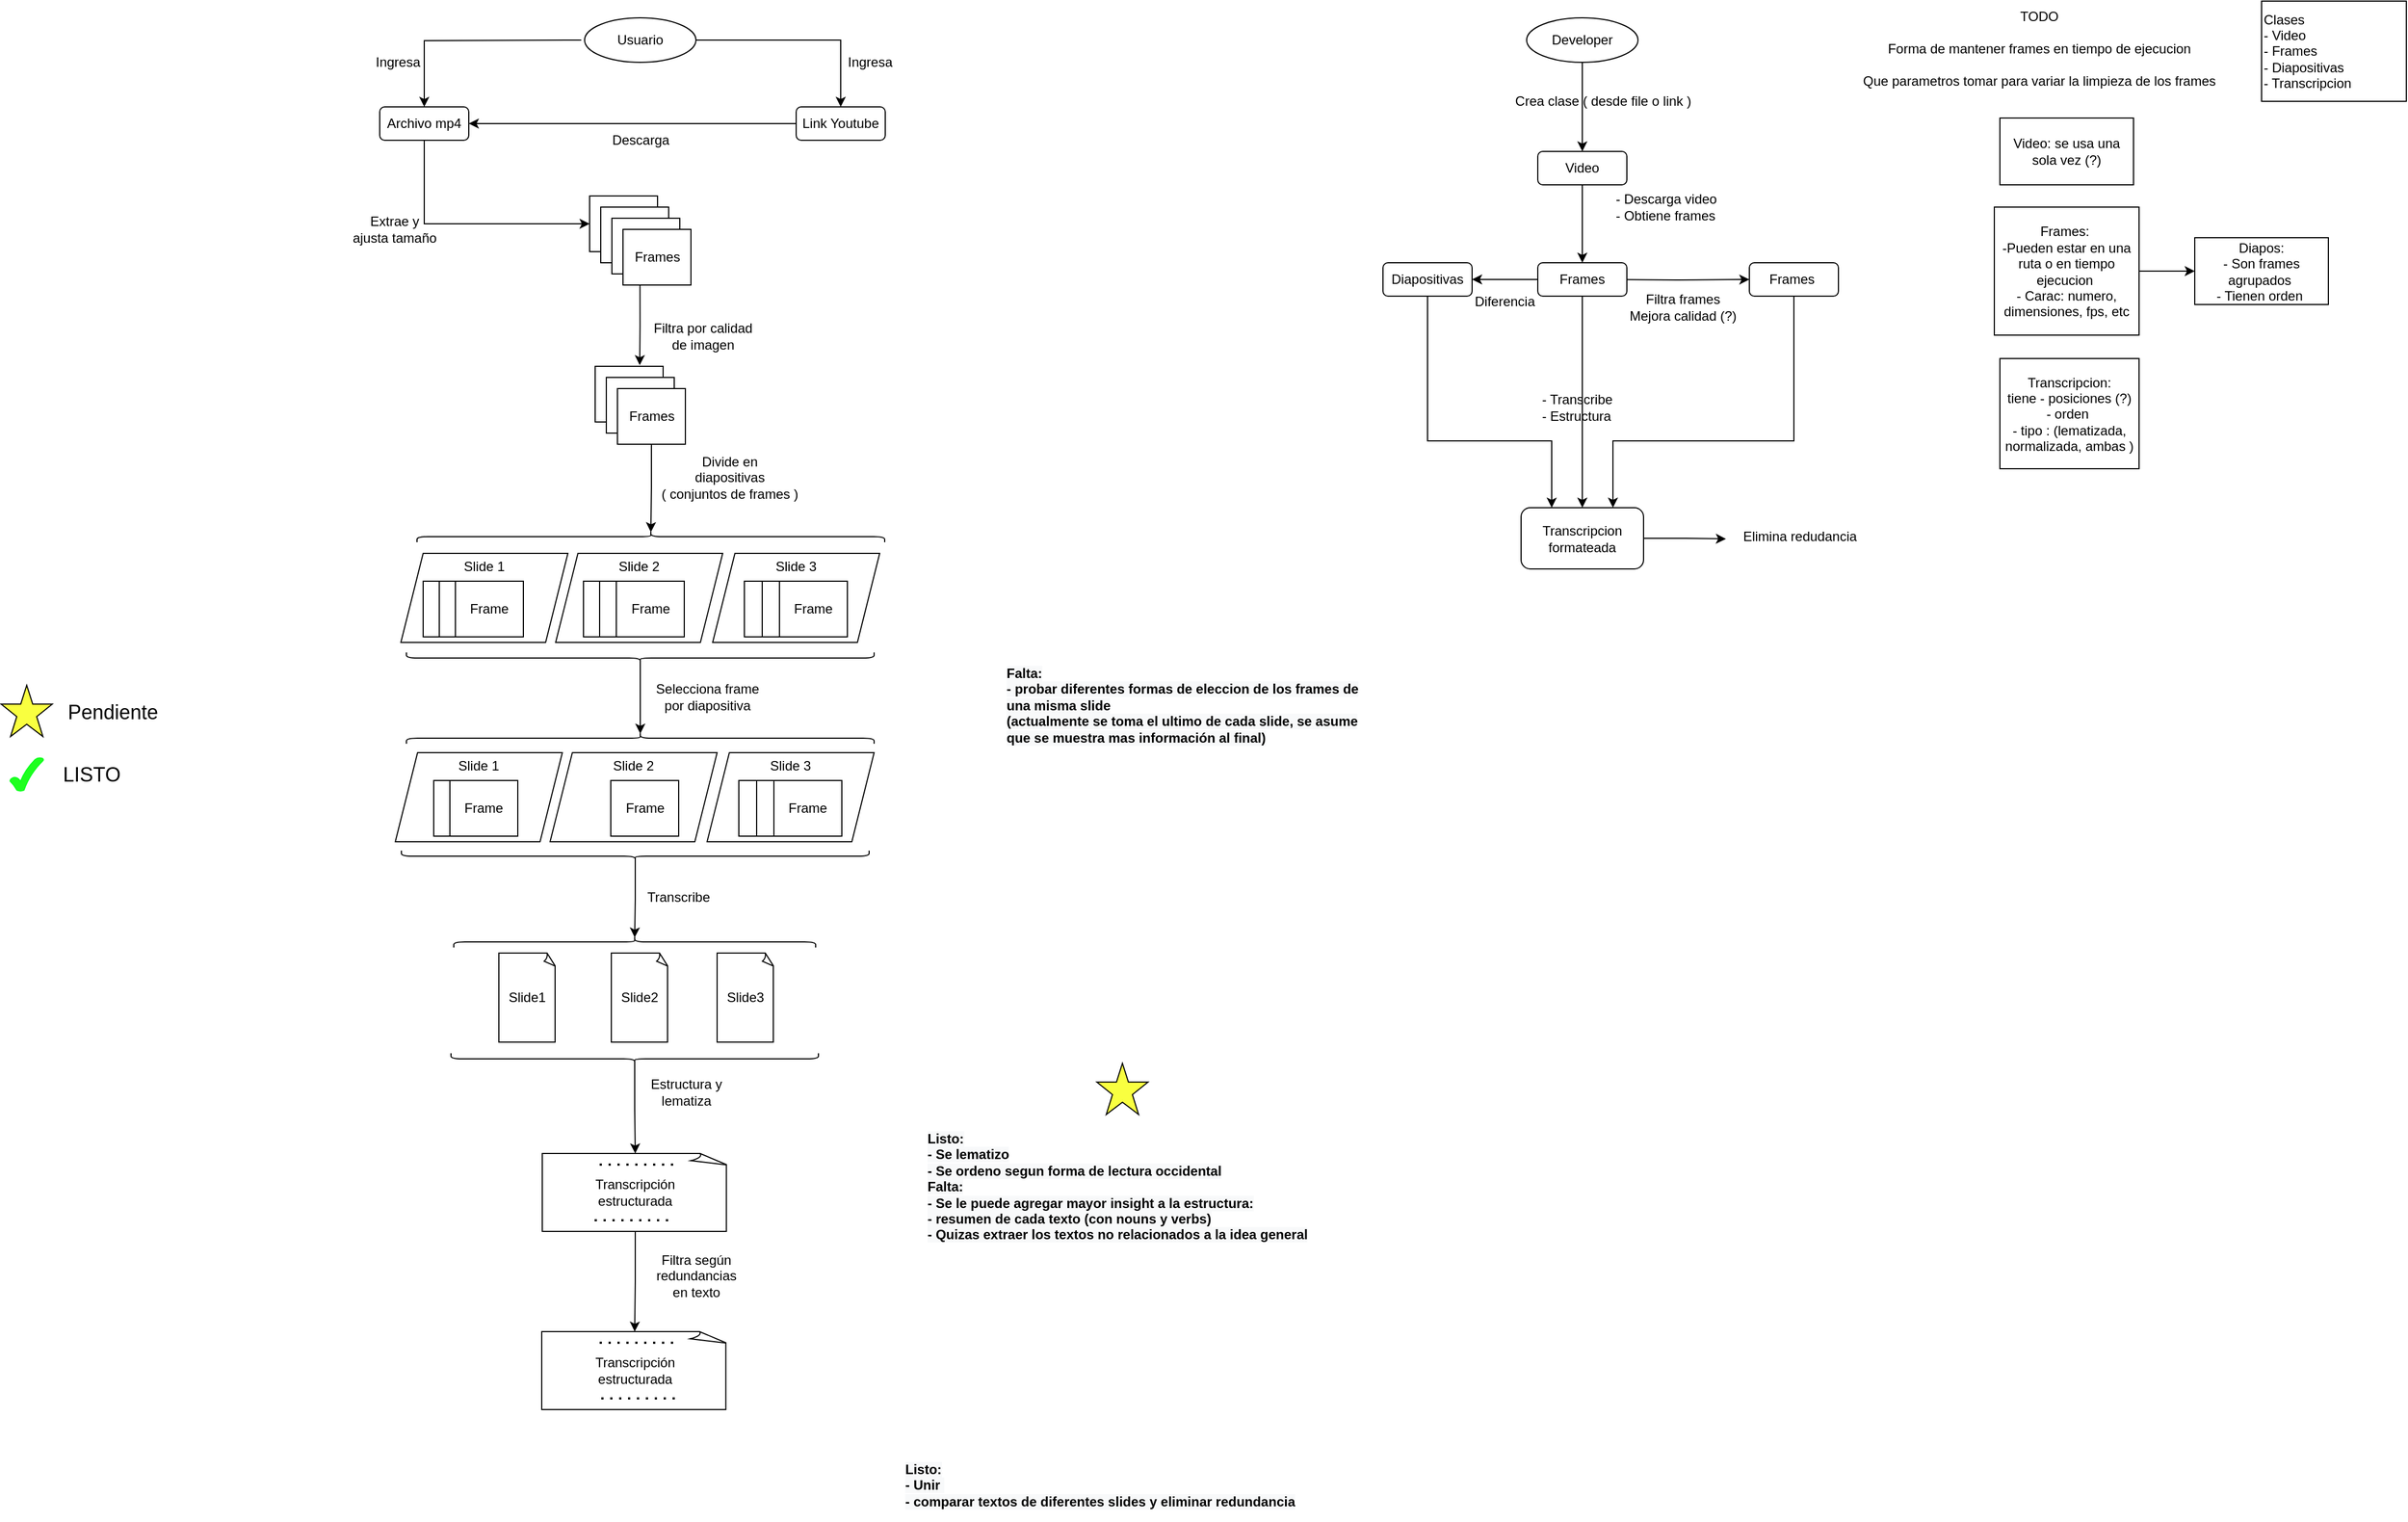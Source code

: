 <mxfile version="20.1.1" type="device"><diagram id="lY2L8Dqwt6Sw2qWBHbSJ" name="Page-1"><mxGraphModel dx="1973" dy="552" grid="1" gridSize="10" guides="1" tooltips="1" connect="1" arrows="1" fold="1" page="1" pageScale="1" pageWidth="827" pageHeight="1169" math="0" shadow="0"><root><mxCell id="0"/><mxCell id="1" parent="0"/><mxCell id="CsPThCFBbrG695YboE_L-19" style="edgeStyle=orthogonalEdgeStyle;rounded=0;orthogonalLoop=1;jettySize=auto;html=1;exitX=0.5;exitY=1;exitDx=0;exitDy=0;entryX=0;entryY=0.5;entryDx=0;entryDy=0;" parent="1" source="CsPThCFBbrG695YboE_L-2" target="CsPThCFBbrG695YboE_L-11" edge="1"><mxGeometry relative="1" as="geometry"/></mxCell><mxCell id="CsPThCFBbrG695YboE_L-2" value="Archivo mp4" style="rounded=1;whiteSpace=wrap;html=1;" parent="1" vertex="1"><mxGeometry x="-230" y="110" width="80" height="30" as="geometry"/></mxCell><mxCell id="CsPThCFBbrG695YboE_L-7" style="edgeStyle=orthogonalEdgeStyle;rounded=0;orthogonalLoop=1;jettySize=auto;html=1;exitX=0;exitY=0.5;exitDx=0;exitDy=0;entryX=1;entryY=0.5;entryDx=0;entryDy=0;" parent="1" source="CsPThCFBbrG695YboE_L-3" target="CsPThCFBbrG695YboE_L-2" edge="1"><mxGeometry relative="1" as="geometry"/></mxCell><mxCell id="CsPThCFBbrG695YboE_L-3" value="Link Youtube" style="rounded=1;whiteSpace=wrap;html=1;" parent="1" vertex="1"><mxGeometry x="144" y="110" width="80" height="30" as="geometry"/></mxCell><mxCell id="CsPThCFBbrG695YboE_L-5" style="edgeStyle=orthogonalEdgeStyle;rounded=0;orthogonalLoop=1;jettySize=auto;html=1;exitX=0;exitY=0.5;exitDx=0;exitDy=0;entryX=0.5;entryY=0;entryDx=0;entryDy=0;" parent="1" target="CsPThCFBbrG695YboE_L-2" edge="1"><mxGeometry relative="1" as="geometry"><mxPoint x="-49" y="50" as="sourcePoint"/></mxGeometry></mxCell><mxCell id="CsPThCFBbrG695YboE_L-6" style="edgeStyle=orthogonalEdgeStyle;rounded=0;orthogonalLoop=1;jettySize=auto;html=1;exitX=1;exitY=0.5;exitDx=0;exitDy=0;entryX=0.5;entryY=0;entryDx=0;entryDy=0;" parent="1" source="CsPThCFBbrG695YboE_L-4" target="CsPThCFBbrG695YboE_L-3" edge="1"><mxGeometry relative="1" as="geometry"/></mxCell><mxCell id="CsPThCFBbrG695YboE_L-4" value="Usuario" style="ellipse;whiteSpace=wrap;html=1;" parent="1" vertex="1"><mxGeometry x="-46" y="30" width="100" height="40" as="geometry"/></mxCell><mxCell id="CsPThCFBbrG695YboE_L-8" value="Descarga" style="text;html=1;align=center;verticalAlign=middle;resizable=0;points=[];autosize=1;strokeColor=none;fillColor=none;" parent="1" vertex="1"><mxGeometry x="-31" y="125" width="70" height="30" as="geometry"/></mxCell><mxCell id="CsPThCFBbrG695YboE_L-9" value="Ingresa" style="text;html=1;align=center;verticalAlign=middle;resizable=0;points=[];autosize=1;strokeColor=none;fillColor=none;" parent="1" vertex="1"><mxGeometry x="-244" y="55" width="60" height="30" as="geometry"/></mxCell><mxCell id="CsPThCFBbrG695YboE_L-10" value="Ingresa" style="text;html=1;align=center;verticalAlign=middle;resizable=0;points=[];autosize=1;strokeColor=none;fillColor=none;" parent="1" vertex="1"><mxGeometry x="180" y="55" width="60" height="30" as="geometry"/></mxCell><mxCell id="CsPThCFBbrG695YboE_L-11" value="Frames" style="rounded=0;whiteSpace=wrap;html=1;" parent="1" vertex="1"><mxGeometry x="-41.5" y="190" width="61" height="50" as="geometry"/></mxCell><mxCell id="CsPThCFBbrG695YboE_L-16" value="Frames" style="rounded=0;whiteSpace=wrap;html=1;" parent="1" vertex="1"><mxGeometry x="-31.5" y="200" width="61" height="50" as="geometry"/></mxCell><mxCell id="CsPThCFBbrG695YboE_L-17" value="Frames" style="rounded=0;whiteSpace=wrap;html=1;" parent="1" vertex="1"><mxGeometry x="-21.5" y="210" width="61" height="50" as="geometry"/></mxCell><mxCell id="CsPThCFBbrG695YboE_L-27" style="edgeStyle=orthogonalEdgeStyle;rounded=0;orthogonalLoop=1;jettySize=auto;html=1;exitX=0.25;exitY=1;exitDx=0;exitDy=0;entryX=0.656;entryY=-0.02;entryDx=0;entryDy=0;entryPerimeter=0;" parent="1" source="CsPThCFBbrG695YboE_L-18" target="CsPThCFBbrG695YboE_L-22" edge="1"><mxGeometry relative="1" as="geometry"/></mxCell><mxCell id="CsPThCFBbrG695YboE_L-18" value="Frames" style="rounded=0;whiteSpace=wrap;html=1;" parent="1" vertex="1"><mxGeometry x="-11.5" y="220" width="61" height="50" as="geometry"/></mxCell><mxCell id="CsPThCFBbrG695YboE_L-20" value="Extrae y &lt;br&gt;ajusta tamaño" style="text;html=1;align=center;verticalAlign=middle;resizable=0;points=[];autosize=1;strokeColor=none;fillColor=none;" parent="1" vertex="1"><mxGeometry x="-267" y="200" width="100" height="40" as="geometry"/></mxCell><mxCell id="CsPThCFBbrG695YboE_L-22" value="Frames" style="rounded=0;whiteSpace=wrap;html=1;" parent="1" vertex="1"><mxGeometry x="-36.5" y="343" width="61" height="50" as="geometry"/></mxCell><mxCell id="CsPThCFBbrG695YboE_L-23" value="Frames" style="rounded=0;whiteSpace=wrap;html=1;" parent="1" vertex="1"><mxGeometry x="-26.5" y="353" width="61" height="50" as="geometry"/></mxCell><mxCell id="CsPThCFBbrG695YboE_L-49" style="edgeStyle=orthogonalEdgeStyle;rounded=0;orthogonalLoop=1;jettySize=auto;html=1;exitX=0.5;exitY=1;exitDx=0;exitDy=0;entryX=0.1;entryY=0.5;entryDx=0;entryDy=0;entryPerimeter=0;" parent="1" source="CsPThCFBbrG695YboE_L-24" target="CsPThCFBbrG695YboE_L-48" edge="1"><mxGeometry relative="1" as="geometry"/></mxCell><mxCell id="CsPThCFBbrG695YboE_L-24" value="Frames" style="rounded=0;whiteSpace=wrap;html=1;" parent="1" vertex="1"><mxGeometry x="-16.5" y="363" width="61" height="50" as="geometry"/></mxCell><mxCell id="CsPThCFBbrG695YboE_L-28" value="Filtra por calidad &lt;br&gt;de imagen" style="text;html=1;align=center;verticalAlign=middle;resizable=0;points=[];autosize=1;strokeColor=none;fillColor=none;" parent="1" vertex="1"><mxGeometry x="4.5" y="296" width="110" height="40" as="geometry"/></mxCell><mxCell id="CsPThCFBbrG695YboE_L-36" value="Slide 1&lt;br&gt;&lt;br&gt;&lt;br&gt;&lt;br&gt;&lt;br&gt;" style="shape=parallelogram;perimeter=parallelogramPerimeter;whiteSpace=wrap;html=1;fixedSize=1;" parent="1" vertex="1"><mxGeometry x="-211" y="511" width="150" height="80" as="geometry"/></mxCell><mxCell id="CsPThCFBbrG695YboE_L-37" value="Frame" style="rounded=0;whiteSpace=wrap;html=1;" parent="1" vertex="1"><mxGeometry x="-191" y="536" width="61" height="50" as="geometry"/></mxCell><mxCell id="CsPThCFBbrG695YboE_L-38" value="&lt;span&gt;Slide 2&lt;br&gt;&lt;br&gt;&lt;br&gt;&lt;br&gt;&lt;br&gt;&lt;/span&gt;" style="shape=parallelogram;perimeter=parallelogramPerimeter;whiteSpace=wrap;html=1;fixedSize=1;" parent="1" vertex="1"><mxGeometry x="-72" y="511" width="150" height="80" as="geometry"/></mxCell><mxCell id="CsPThCFBbrG695YboE_L-39" value="&lt;span&gt;Slide 3&lt;br&gt;&lt;/span&gt;&lt;br&gt;~&lt;br&gt;&lt;br&gt;&lt;br&gt;" style="shape=parallelogram;perimeter=parallelogramPerimeter;whiteSpace=wrap;html=1;fixedSize=1;" parent="1" vertex="1"><mxGeometry x="69" y="511" width="150" height="80" as="geometry"/></mxCell><mxCell id="CsPThCFBbrG695YboE_L-40" value="Frame" style="rounded=0;whiteSpace=wrap;html=1;" parent="1" vertex="1"><mxGeometry x="-176.5" y="536" width="61" height="50" as="geometry"/></mxCell><mxCell id="CsPThCFBbrG695YboE_L-41" value="Frame" style="rounded=0;whiteSpace=wrap;html=1;" parent="1" vertex="1"><mxGeometry x="-162" y="536" width="61" height="50" as="geometry"/></mxCell><mxCell id="CsPThCFBbrG695YboE_L-42" value="Frame" style="rounded=0;whiteSpace=wrap;html=1;" parent="1" vertex="1"><mxGeometry x="-47" y="536" width="61" height="50" as="geometry"/></mxCell><mxCell id="CsPThCFBbrG695YboE_L-43" value="Frame" style="rounded=0;whiteSpace=wrap;html=1;" parent="1" vertex="1"><mxGeometry x="-32.5" y="536" width="61" height="50" as="geometry"/></mxCell><mxCell id="CsPThCFBbrG695YboE_L-44" value="Frame" style="rounded=0;whiteSpace=wrap;html=1;" parent="1" vertex="1"><mxGeometry x="-17.5" y="536" width="61" height="50" as="geometry"/></mxCell><mxCell id="CsPThCFBbrG695YboE_L-45" value="&lt;br&gt;" style="rounded=0;whiteSpace=wrap;html=1;" parent="1" vertex="1"><mxGeometry x="97.5" y="536" width="61" height="50" as="geometry"/></mxCell><mxCell id="CsPThCFBbrG695YboE_L-46" value="" style="rounded=0;whiteSpace=wrap;html=1;" parent="1" vertex="1"><mxGeometry x="113.5" y="536" width="61" height="50" as="geometry"/></mxCell><mxCell id="CsPThCFBbrG695YboE_L-47" value="Frame" style="rounded=0;whiteSpace=wrap;html=1;" parent="1" vertex="1"><mxGeometry x="129" y="536" width="61" height="50" as="geometry"/></mxCell><mxCell id="CsPThCFBbrG695YboE_L-48" value="" style="shape=curlyBracket;whiteSpace=wrap;html=1;rounded=1;rotation=90;" parent="1" vertex="1"><mxGeometry x="8.5" y="286" width="10" height="420" as="geometry"/></mxCell><mxCell id="CsPThCFBbrG695YboE_L-50" value="Divide en &lt;br&gt;diapositivas &lt;br&gt;( conjuntos de frames )" style="text;html=1;align=center;verticalAlign=middle;resizable=0;points=[];autosize=1;strokeColor=none;fillColor=none;" parent="1" vertex="1"><mxGeometry x="8.5" y="413" width="150" height="60" as="geometry"/></mxCell><mxCell id="CsPThCFBbrG695YboE_L-52" value="Slide 1&lt;br&gt;&lt;br&gt;&lt;br&gt;&lt;br&gt;&lt;br&gt;" style="shape=parallelogram;perimeter=parallelogramPerimeter;whiteSpace=wrap;html=1;fixedSize=1;" parent="1" vertex="1"><mxGeometry x="-216" y="690" width="150" height="80" as="geometry"/></mxCell><mxCell id="CsPThCFBbrG695YboE_L-54" value="&lt;span&gt;Slide 2&lt;br&gt;&lt;br&gt;&lt;br&gt;&lt;br&gt;&lt;br&gt;&lt;/span&gt;" style="shape=parallelogram;perimeter=parallelogramPerimeter;whiteSpace=wrap;html=1;fixedSize=1;" parent="1" vertex="1"><mxGeometry x="-77" y="690" width="150" height="80" as="geometry"/></mxCell><mxCell id="CsPThCFBbrG695YboE_L-55" value="&lt;span&gt;Slide 3&lt;br&gt;&lt;/span&gt;&lt;br&gt;~&lt;br&gt;&lt;br&gt;&lt;br&gt;" style="shape=parallelogram;perimeter=parallelogramPerimeter;whiteSpace=wrap;html=1;fixedSize=1;" parent="1" vertex="1"><mxGeometry x="64" y="690" width="150" height="80" as="geometry"/></mxCell><mxCell id="CsPThCFBbrG695YboE_L-56" value="Frame" style="rounded=0;whiteSpace=wrap;html=1;" parent="1" vertex="1"><mxGeometry x="-181.5" y="715" width="61" height="50" as="geometry"/></mxCell><mxCell id="CsPThCFBbrG695YboE_L-57" value="Frame" style="rounded=0;whiteSpace=wrap;html=1;" parent="1" vertex="1"><mxGeometry x="-167" y="715" width="61" height="50" as="geometry"/></mxCell><mxCell id="CsPThCFBbrG695YboE_L-60" value="Frame" style="rounded=0;whiteSpace=wrap;html=1;" parent="1" vertex="1"><mxGeometry x="-22.5" y="715" width="61" height="50" as="geometry"/></mxCell><mxCell id="CsPThCFBbrG695YboE_L-61" value="&lt;br&gt;" style="rounded=0;whiteSpace=wrap;html=1;" parent="1" vertex="1"><mxGeometry x="92.5" y="715" width="61" height="50" as="geometry"/></mxCell><mxCell id="CsPThCFBbrG695YboE_L-62" value="" style="rounded=0;whiteSpace=wrap;html=1;" parent="1" vertex="1"><mxGeometry x="108.5" y="715" width="61" height="50" as="geometry"/></mxCell><mxCell id="CsPThCFBbrG695YboE_L-63" value="Frame" style="rounded=0;whiteSpace=wrap;html=1;" parent="1" vertex="1"><mxGeometry x="124" y="715" width="61" height="50" as="geometry"/></mxCell><mxCell id="CsPThCFBbrG695YboE_L-64" value="" style="shape=curlyBracket;whiteSpace=wrap;html=1;rounded=1;rotation=90;" parent="1" vertex="1"><mxGeometry x="-1" y="467" width="10" height="420" as="geometry"/></mxCell><mxCell id="CsPThCFBbrG695YboE_L-67" style="edgeStyle=orthogonalEdgeStyle;rounded=0;orthogonalLoop=1;jettySize=auto;html=1;exitX=0.1;exitY=0.5;exitDx=0;exitDy=0;exitPerimeter=0;entryX=0.1;entryY=0.5;entryDx=0;entryDy=0;entryPerimeter=0;" parent="1" source="CsPThCFBbrG695YboE_L-65" target="CsPThCFBbrG695YboE_L-64" edge="1"><mxGeometry relative="1" as="geometry"/></mxCell><mxCell id="CsPThCFBbrG695YboE_L-65" value="" style="shape=curlyBracket;whiteSpace=wrap;html=1;rounded=1;rotation=-90;" parent="1" vertex="1"><mxGeometry x="-1" y="395" width="10" height="420" as="geometry"/></mxCell><mxCell id="CsPThCFBbrG695YboE_L-71" value="&lt;span style=&quot;color: rgba(0 , 0 , 0 , 0) ; font-family: monospace ; font-size: 0px&quot;&gt;%3CmxGraphModel%3E%3Croot%3E%3CmxCell%20id%3D%220%22%2F%3E%3CmxCell%20id%3D%221%22%20parent%3D%220%22%2F%3E%3CmxCell%20id%3D%222%22%20value%3D%22filtrar%22%20style%3D%22text%3Bhtml%3D1%3Balign%3Dcenter%3BverticalAlign%3Dmiddle%3Bresizable%3D0%3Bpoints%3D%5B%5D%3Bautosize%3D1%3BstrokeColor%3Dnone%3BfillColor%3Dnone%3B%22%20vertex%3D%221%22%20parent%3D%221%22%3E%3CmxGeometry%20x%3D%22414.5%22%20y%3D%22290%22%20width%3D%2240%22%20height%3D%2220%22%20as%3D%22geometry%22%2F%3E%3C%2FmxCell%3E%3C%2Froot%3E%3C%2FmxGraphModel%3E&lt;/span&gt;" style="text;html=1;align=center;verticalAlign=middle;resizable=0;points=[];autosize=1;strokeColor=none;fillColor=none;" parent="1" vertex="1"><mxGeometry x="30" y="630" width="20" height="20" as="geometry"/></mxCell><mxCell id="CsPThCFBbrG695YboE_L-72" value="Selecciona frame &lt;br&gt;por diapositiva" style="text;html=1;align=center;verticalAlign=middle;resizable=0;points=[];autosize=1;strokeColor=none;fillColor=none;" parent="1" vertex="1"><mxGeometry x="4" y="620" width="120" height="40" as="geometry"/></mxCell><mxCell id="CsPThCFBbrG695YboE_L-78" style="edgeStyle=orthogonalEdgeStyle;rounded=0;orthogonalLoop=1;jettySize=auto;html=1;exitX=0.1;exitY=0.5;exitDx=0;exitDy=0;exitPerimeter=0;entryX=0.1;entryY=0.5;entryDx=0;entryDy=0;entryPerimeter=0;" parent="1" source="CsPThCFBbrG695YboE_L-73" target="CsPThCFBbrG695YboE_L-77" edge="1"><mxGeometry relative="1" as="geometry"/></mxCell><mxCell id="CsPThCFBbrG695YboE_L-73" value="" style="shape=curlyBracket;whiteSpace=wrap;html=1;rounded=1;rotation=-90;" parent="1" vertex="1"><mxGeometry x="-5.5" y="573" width="10" height="420" as="geometry"/></mxCell><mxCell id="CsPThCFBbrG695YboE_L-74" value="Slide1" style="whiteSpace=wrap;html=1;shape=mxgraph.basic.document" parent="1" vertex="1"><mxGeometry x="-123" y="870" width="51" height="80" as="geometry"/></mxCell><mxCell id="CsPThCFBbrG695YboE_L-75" value="Slide2" style="whiteSpace=wrap;html=1;shape=mxgraph.basic.document" parent="1" vertex="1"><mxGeometry x="-22" y="870" width="51" height="80" as="geometry"/></mxCell><mxCell id="CsPThCFBbrG695YboE_L-76" value="Slide3" style="whiteSpace=wrap;html=1;shape=mxgraph.basic.document" parent="1" vertex="1"><mxGeometry x="73" y="870" width="51" height="80" as="geometry"/></mxCell><mxCell id="CsPThCFBbrG695YboE_L-77" value="" style="shape=curlyBracket;whiteSpace=wrap;html=1;rounded=1;rotation=90;" parent="1" vertex="1"><mxGeometry x="-6" y="697.5" width="10" height="325" as="geometry"/></mxCell><mxCell id="CsPThCFBbrG695YboE_L-79" value="Transcribe" style="text;html=1;align=center;verticalAlign=middle;resizable=0;points=[];autosize=1;strokeColor=none;fillColor=none;" parent="1" vertex="1"><mxGeometry x="-2" y="805" width="80" height="30" as="geometry"/></mxCell><mxCell id="CsPThCFBbrG695YboE_L-83" style="edgeStyle=orthogonalEdgeStyle;rounded=0;orthogonalLoop=1;jettySize=auto;html=1;exitX=0.1;exitY=0.5;exitDx=0;exitDy=0;exitPerimeter=0;entryX=0.5;entryY=0;entryDx=0;entryDy=0;entryPerimeter=0;" parent="1" source="CsPThCFBbrG695YboE_L-80" edge="1" target="CsPThCFBbrG695YboE_L-87"><mxGeometry relative="1" as="geometry"><mxPoint x="-1" y="1040" as="targetPoint"/></mxGeometry></mxCell><mxCell id="CsPThCFBbrG695YboE_L-80" value="" style="shape=curlyBracket;whiteSpace=wrap;html=1;rounded=1;rotation=-90;" parent="1" vertex="1"><mxGeometry x="-6" y="800" width="10" height="330" as="geometry"/></mxCell><mxCell id="CsPThCFBbrG695YboE_L-84" value="Filtra según &lt;br&gt;redundancias &lt;br&gt;en texto" style="text;html=1;align=center;verticalAlign=middle;resizable=0;points=[];autosize=1;strokeColor=none;fillColor=none;" parent="1" vertex="1"><mxGeometry x="4" y="1130" width="100" height="60" as="geometry"/></mxCell><mxCell id="CsPThCFBbrG695YboE_L-90" style="edgeStyle=orthogonalEdgeStyle;rounded=0;orthogonalLoop=1;jettySize=auto;html=1;exitX=0.5;exitY=1;exitDx=0;exitDy=0;exitPerimeter=0;" parent="1" source="CsPThCFBbrG695YboE_L-87" target="CsPThCFBbrG695YboE_L-89" edge="1"><mxGeometry relative="1" as="geometry"/></mxCell><mxCell id="CsPThCFBbrG695YboE_L-87" value="Transcripción&lt;br&gt;estructurada" style="whiteSpace=wrap;html=1;shape=mxgraph.basic.document" parent="1" vertex="1"><mxGeometry x="-84" y="1050" width="167" height="70" as="geometry"/></mxCell><mxCell id="CsPThCFBbrG695YboE_L-88" value="Estructura y&lt;br&gt;lematiza" style="text;html=1;align=center;verticalAlign=middle;resizable=0;points=[];autosize=1;strokeColor=none;fillColor=none;" parent="1" vertex="1"><mxGeometry y="975" width="90" height="40" as="geometry"/></mxCell><mxCell id="CsPThCFBbrG695YboE_L-89" value="Transcripción&lt;br&gt;estructurada" style="whiteSpace=wrap;html=1;shape=mxgraph.basic.document" parent="1" vertex="1"><mxGeometry x="-84.5" y="1210" width="167" height="70" as="geometry"/></mxCell><mxCell id="CsPThCFBbrG695YboE_L-92" value="" style="endArrow=none;dashed=1;html=1;dashPattern=1 3;strokeWidth=2;rounded=0;" parent="1" edge="1"><mxGeometry width="50" height="50" relative="1" as="geometry"><mxPoint x="-32.5" y="1220" as="sourcePoint"/><mxPoint x="37.5" y="1220" as="targetPoint"/></mxGeometry></mxCell><mxCell id="CsPThCFBbrG695YboE_L-93" value="" style="endArrow=none;dashed=1;html=1;dashPattern=1 3;strokeWidth=2;rounded=0;" parent="1" edge="1"><mxGeometry width="50" height="50" relative="1" as="geometry"><mxPoint x="-31" y="1270" as="sourcePoint"/><mxPoint x="39" y="1270" as="targetPoint"/></mxGeometry></mxCell><mxCell id="RO1w3Dlw9neQbP7xLVaE-4" value="" style="verticalLabelPosition=bottom;verticalAlign=top;html=1;shape=mxgraph.basic.tick;fillColor=#1FFF1F;strokeColor=#0FFF1F;" parent="1" vertex="1"><mxGeometry x="-562" y="694.5" width="30" height="30" as="geometry"/></mxCell><mxCell id="nCp5nltPQEopbxxUBhLR-5" value="&lt;font style=&quot;font-size: 18px;&quot;&gt;LISTO&lt;/font&gt;" style="text;html=1;align=center;verticalAlign=middle;resizable=0;points=[];autosize=1;strokeColor=none;fillColor=none;" parent="1" vertex="1"><mxGeometry x="-524" y="699.5" width="70" height="20" as="geometry"/></mxCell><mxCell id="nCp5nltPQEopbxxUBhLR-6" value="" style="verticalLabelPosition=bottom;verticalAlign=top;html=1;shape=mxgraph.basic.star;fillColor=#F9FF40;" parent="1" vertex="1"><mxGeometry x="-570" y="629.5" width="46" height="46" as="geometry"/></mxCell><mxCell id="nCp5nltPQEopbxxUBhLR-7" value="&lt;div style=&quot;text-align: center;&quot;&gt;Pendiente&lt;/div&gt;" style="text;whiteSpace=wrap;html=1;fontSize=18;" parent="1" vertex="1"><mxGeometry x="-512" y="637" width="80" height="40" as="geometry"/></mxCell><mxCell id="YDrbyTfyRsVqhVEIsotK-3" value="" style="verticalLabelPosition=bottom;verticalAlign=top;html=1;shape=mxgraph.basic.star;fillColor=#F9FF40;" parent="1" vertex="1"><mxGeometry x="414" y="969" width="46" height="46" as="geometry"/></mxCell><mxCell id="YDrbyTfyRsVqhVEIsotK-6" value="&lt;b style=&quot;color: rgb(0, 0, 0); font-family: Helvetica; font-size: 12px; font-style: normal; font-variant-ligatures: normal; font-variant-caps: normal; letter-spacing: normal; orphans: 2; text-align: center; text-indent: 0px; text-transform: none; widows: 2; word-spacing: 0px; -webkit-text-stroke-width: 0px; background-color: rgb(248, 249, 250); text-decoration-thickness: initial; text-decoration-style: initial; text-decoration-color: initial;&quot;&gt;&lt;b&gt;Listo:&lt;br&gt;- Se lematizo&lt;br&gt;- Se ordeno segun forma de lectura occidental&lt;br&gt;Falta:&lt;br&gt;- Se le puede agregar mayor insight a la estructura:&lt;br&gt;- resumen de cada texto (con nouns y verbs)&lt;br&gt;- Quizas extraer los textos no relacionados a la idea general&lt;br&gt;&lt;/b&gt;&lt;/b&gt;" style="text;whiteSpace=wrap;html=1;" parent="1" vertex="1"><mxGeometry x="260" y="1022.5" width="480" height="30" as="geometry"/></mxCell><mxCell id="YDrbyTfyRsVqhVEIsotK-8" value="&lt;b style=&quot;color: rgb(0, 0, 0); font-family: Helvetica; font-size: 12px; font-style: normal; font-variant-ligatures: normal; font-variant-caps: normal; letter-spacing: normal; orphans: 2; text-align: center; text-indent: 0px; text-transform: none; widows: 2; word-spacing: 0px; -webkit-text-stroke-width: 0px; background-color: rgb(248, 249, 250); text-decoration-thickness: initial; text-decoration-style: initial; text-decoration-color: initial;&quot;&gt;Listo:&lt;br&gt;&lt;/b&gt;&lt;b style=&quot;color: rgb(0, 0, 0); font-family: Helvetica; font-size: 12px; font-style: normal; font-variant-ligatures: normal; font-variant-caps: normal; letter-spacing: normal; orphans: 2; text-align: center; text-indent: 0px; text-transform: none; widows: 2; word-spacing: 0px; -webkit-text-stroke-width: 0px; background-color: rgb(248, 249, 250); text-decoration-thickness: initial; text-decoration-style: initial; text-decoration-color: initial;&quot;&gt;- Unir&amp;nbsp;&lt;b&gt;&lt;br&gt;- comparar textos de diferentes slides y eliminar redundancia&lt;br&gt;&lt;/b&gt;&lt;/b&gt;" style="text;whiteSpace=wrap;html=1;" parent="1" vertex="1"><mxGeometry x="240" y="1320" width="416" height="60" as="geometry"/></mxCell><mxCell id="YDrbyTfyRsVqhVEIsotK-9" value="&lt;b style=&quot;color: rgb(0, 0, 0); font-family: Helvetica; font-size: 12px; font-style: normal; font-variant-ligatures: normal; font-variant-caps: normal; letter-spacing: normal; orphans: 2; text-indent: 0px; text-transform: none; widows: 2; word-spacing: 0px; -webkit-text-stroke-width: 0px; text-decoration-thickness: initial; text-decoration-style: initial; text-decoration-color: initial; text-align: center; background-color: rgb(248, 249, 250);&quot;&gt;&lt;b&gt;Falta:&lt;br&gt;- probar diferentes formas de eleccion de los frames de una misma slide&lt;br&gt;(actualmente se toma el ultimo de cada slide, se asume que se muestra mas información al final)&lt;br&gt;&lt;/b&gt;&lt;/b&gt;" style="text;whiteSpace=wrap;html=1;" parent="1" vertex="1"><mxGeometry x="331" y="605" width="340" height="70" as="geometry"/></mxCell><mxCell id="SiWx3s5bJbi6HsYl3i68-2" style="edgeStyle=orthogonalEdgeStyle;rounded=0;orthogonalLoop=1;jettySize=auto;html=1;exitX=0.5;exitY=1;exitDx=0;exitDy=0;entryX=0.5;entryY=0;entryDx=0;entryDy=0;" parent="1" source="SiWx3s5bJbi6HsYl3i68-1" target="SiWx3s5bJbi6HsYl3i68-4" edge="1"><mxGeometry relative="1" as="geometry"><mxPoint x="840" y="100" as="targetPoint"/></mxGeometry></mxCell><mxCell id="SiWx3s5bJbi6HsYl3i68-1" value="Developer" style="ellipse;whiteSpace=wrap;html=1;" parent="1" vertex="1"><mxGeometry x="800" y="30" width="100" height="40" as="geometry"/></mxCell><mxCell id="SiWx3s5bJbi6HsYl3i68-3" value="Crea clase ( desde file o link )&amp;nbsp;" style="text;html=1;align=center;verticalAlign=middle;resizable=0;points=[];autosize=1;strokeColor=none;fillColor=none;" parent="1" vertex="1"><mxGeometry x="780" y="90" width="180" height="30" as="geometry"/></mxCell><mxCell id="SiWx3s5bJbi6HsYl3i68-9" style="edgeStyle=orthogonalEdgeStyle;rounded=0;orthogonalLoop=1;jettySize=auto;html=1;exitX=0.5;exitY=1;exitDx=0;exitDy=0;entryX=0.5;entryY=0;entryDx=0;entryDy=0;" parent="1" source="SiWx3s5bJbi6HsYl3i68-4" target="SiWx3s5bJbi6HsYl3i68-10" edge="1"><mxGeometry relative="1" as="geometry"><mxPoint x="850" y="250" as="targetPoint"/></mxGeometry></mxCell><mxCell id="SiWx3s5bJbi6HsYl3i68-4" value="Video" style="rounded=1;whiteSpace=wrap;html=1;" parent="1" vertex="1"><mxGeometry x="810" y="150" width="80" height="30" as="geometry"/></mxCell><mxCell id="SiWx3s5bJbi6HsYl3i68-7" value="&lt;div style=&quot;text-align: left;&quot;&gt;&lt;span style=&quot;background-color: initial;&quot;&gt;- Descarga video&lt;/span&gt;&lt;/div&gt;&lt;div style=&quot;text-align: left;&quot;&gt;&lt;span style=&quot;background-color: initial;&quot;&gt;- Obtiene frames&lt;/span&gt;&lt;/div&gt;" style="text;html=1;align=center;verticalAlign=middle;resizable=0;points=[];autosize=1;strokeColor=none;fillColor=none;" parent="1" vertex="1"><mxGeometry x="870" y="180" width="110" height="40" as="geometry"/></mxCell><mxCell id="SiWx3s5bJbi6HsYl3i68-8" value="TODO&lt;br&gt;&lt;br&gt;Forma de mantener frames en tiempo de ejecucion&lt;br&gt;&lt;br&gt;Que parametros tomar para variar la limpieza de los frames&lt;br&gt;&lt;br&gt;" style="text;html=1;align=center;verticalAlign=middle;resizable=0;points=[];autosize=1;strokeColor=none;fillColor=none;" parent="1" vertex="1"><mxGeometry x="1090" y="15" width="340" height="100" as="geometry"/></mxCell><mxCell id="SiWx3s5bJbi6HsYl3i68-17" style="edgeStyle=orthogonalEdgeStyle;rounded=0;orthogonalLoop=1;jettySize=auto;html=1;exitX=0;exitY=0.5;exitDx=0;exitDy=0;entryX=1;entryY=0.5;entryDx=0;entryDy=0;" parent="1" source="SiWx3s5bJbi6HsYl3i68-10" target="SiWx3s5bJbi6HsYl3i68-16" edge="1"><mxGeometry relative="1" as="geometry"/></mxCell><mxCell id="SiWx3s5bJbi6HsYl3i68-23" style="edgeStyle=orthogonalEdgeStyle;rounded=0;orthogonalLoop=1;jettySize=auto;html=1;exitX=1;exitY=0.5;exitDx=0;exitDy=0;entryX=0;entryY=0.5;entryDx=0;entryDy=0;" parent="1" target="9p00Ootfzjpj4iNoHTeA-2" edge="1"><mxGeometry relative="1" as="geometry"><mxPoint x="870" y="265" as="sourcePoint"/></mxGeometry></mxCell><mxCell id="9p00Ootfzjpj4iNoHTeA-1" style="edgeStyle=orthogonalEdgeStyle;rounded=0;orthogonalLoop=1;jettySize=auto;html=1;exitX=0.5;exitY=1;exitDx=0;exitDy=0;entryX=0.5;entryY=0;entryDx=0;entryDy=0;" parent="1" source="SiWx3s5bJbi6HsYl3i68-10" target="SiWx3s5bJbi6HsYl3i68-19" edge="1"><mxGeometry relative="1" as="geometry"/></mxCell><mxCell id="SiWx3s5bJbi6HsYl3i68-10" value="Frames" style="rounded=1;whiteSpace=wrap;html=1;" parent="1" vertex="1"><mxGeometry x="810" y="250" width="80" height="30" as="geometry"/></mxCell><mxCell id="SiWx3s5bJbi6HsYl3i68-13" value="Filtra frames&lt;br&gt;Mejora calidad (?)" style="text;html=1;align=center;verticalAlign=middle;resizable=0;points=[];autosize=1;strokeColor=none;fillColor=none;" parent="1" vertex="1"><mxGeometry x="880" y="270" width="120" height="40" as="geometry"/></mxCell><mxCell id="SiWx3s5bJbi6HsYl3i68-20" style="edgeStyle=orthogonalEdgeStyle;rounded=0;orthogonalLoop=1;jettySize=auto;html=1;exitX=0.5;exitY=1;exitDx=0;exitDy=0;entryX=0.25;entryY=0;entryDx=0;entryDy=0;" parent="1" source="SiWx3s5bJbi6HsYl3i68-16" target="SiWx3s5bJbi6HsYl3i68-19" edge="1"><mxGeometry relative="1" as="geometry"><Array as="points"><mxPoint x="711" y="410"/><mxPoint x="823" y="410"/></Array></mxGeometry></mxCell><mxCell id="SiWx3s5bJbi6HsYl3i68-16" value="Diapositivas" style="rounded=1;whiteSpace=wrap;html=1;" parent="1" vertex="1"><mxGeometry x="671" y="250" width="80" height="30" as="geometry"/></mxCell><mxCell id="SiWx3s5bJbi6HsYl3i68-18" value="Diferencia" style="text;html=1;align=center;verticalAlign=middle;resizable=0;points=[];autosize=1;strokeColor=none;fillColor=none;" parent="1" vertex="1"><mxGeometry x="740" y="270" width="80" height="30" as="geometry"/></mxCell><mxCell id="SiWx3s5bJbi6HsYl3i68-25" style="edgeStyle=orthogonalEdgeStyle;rounded=0;orthogonalLoop=1;jettySize=auto;html=1;exitX=1;exitY=0.5;exitDx=0;exitDy=0;entryX=-0.008;entryY=0.567;entryDx=0;entryDy=0;entryPerimeter=0;" parent="1" source="SiWx3s5bJbi6HsYl3i68-19" target="SiWx3s5bJbi6HsYl3i68-24" edge="1"><mxGeometry relative="1" as="geometry"/></mxCell><mxCell id="SiWx3s5bJbi6HsYl3i68-19" value="Transcripcion formateada" style="rounded=1;whiteSpace=wrap;html=1;" parent="1" vertex="1"><mxGeometry x="795" y="470" width="110" height="55" as="geometry"/></mxCell><mxCell id="SiWx3s5bJbi6HsYl3i68-21" value="&lt;div style=&quot;text-align: left;&quot;&gt;&lt;span style=&quot;background-color: initial;&quot;&gt;- Transcribe&lt;/span&gt;&lt;/div&gt;&lt;div style=&quot;text-align: left;&quot;&gt;&lt;span style=&quot;background-color: initial;&quot;&gt;- Estructura&lt;/span&gt;&lt;/div&gt;" style="text;html=1;align=center;verticalAlign=middle;resizable=0;points=[];autosize=1;strokeColor=none;fillColor=none;" parent="1" vertex="1"><mxGeometry x="800" y="360" width="90" height="40" as="geometry"/></mxCell><mxCell id="SiWx3s5bJbi6HsYl3i68-24" value="Elimina redudancia" style="text;html=1;align=center;verticalAlign=middle;resizable=0;points=[];autosize=1;strokeColor=none;fillColor=none;" parent="1" vertex="1"><mxGeometry x="980" y="481" width="130" height="30" as="geometry"/></mxCell><mxCell id="SiWx3s5bJbi6HsYl3i68-26" value="Clases&amp;nbsp;&lt;br&gt;- Video&lt;br&gt;- Frames&lt;br&gt;- Diapositivas&lt;br&gt;- Transcripcion" style="whiteSpace=wrap;html=1;align=left;" parent="1" vertex="1"><mxGeometry x="1460" y="15" width="130" height="90" as="geometry"/></mxCell><mxCell id="SiWx3s5bJbi6HsYl3i68-27" value="Video: se usa una sola vez (?)" style="whiteSpace=wrap;html=1;" parent="1" vertex="1"><mxGeometry x="1225" y="120" width="120" height="60" as="geometry"/></mxCell><mxCell id="SiWx3s5bJbi6HsYl3i68-30" style="edgeStyle=orthogonalEdgeStyle;rounded=0;orthogonalLoop=1;jettySize=auto;html=1;exitX=1;exitY=0.5;exitDx=0;exitDy=0;entryX=0;entryY=0.5;entryDx=0;entryDy=0;" parent="1" source="SiWx3s5bJbi6HsYl3i68-28" target="SiWx3s5bJbi6HsYl3i68-29" edge="1"><mxGeometry relative="1" as="geometry"/></mxCell><mxCell id="SiWx3s5bJbi6HsYl3i68-28" value="Frames:&amp;nbsp;&lt;br&gt;-Pueden estar en una ruta o en tiempo ejecucion&amp;nbsp;&lt;br&gt;- Carac: numero, dimensiones, fps, etc" style="whiteSpace=wrap;html=1;" parent="1" vertex="1"><mxGeometry x="1220" y="200" width="130" height="115" as="geometry"/></mxCell><mxCell id="SiWx3s5bJbi6HsYl3i68-29" value="Diapos:&lt;br&gt;- Son frames agrupados&amp;nbsp;&lt;br&gt;- Tienen orden&amp;nbsp;" style="whiteSpace=wrap;html=1;" parent="1" vertex="1"><mxGeometry x="1400" y="227.5" width="120" height="60" as="geometry"/></mxCell><mxCell id="SiWx3s5bJbi6HsYl3i68-31" value="Transcripcion:&lt;br&gt;tiene - posiciones (?)&lt;br&gt;- orden&amp;nbsp;&lt;br&gt;- tipo : (lematizada, normalizada, ambas )&lt;br&gt;" style="whiteSpace=wrap;html=1;" parent="1" vertex="1"><mxGeometry x="1225" y="336" width="125" height="99" as="geometry"/></mxCell><mxCell id="9p00Ootfzjpj4iNoHTeA-3" style="edgeStyle=orthogonalEdgeStyle;rounded=0;orthogonalLoop=1;jettySize=auto;html=1;entryX=0.75;entryY=0;entryDx=0;entryDy=0;exitX=0.5;exitY=1;exitDx=0;exitDy=0;" parent="1" source="9p00Ootfzjpj4iNoHTeA-2" target="SiWx3s5bJbi6HsYl3i68-19" edge="1"><mxGeometry relative="1" as="geometry"><mxPoint x="1030" y="330" as="sourcePoint"/><Array as="points"><mxPoint x="1040" y="410"/><mxPoint x="878" y="410"/></Array></mxGeometry></mxCell><mxCell id="9p00Ootfzjpj4iNoHTeA-2" value="Frames&amp;nbsp;" style="rounded=1;whiteSpace=wrap;html=1;" parent="1" vertex="1"><mxGeometry x="1000" y="250" width="80" height="30" as="geometry"/></mxCell><mxCell id="F4NLr4YHbNImHq-yJi8L-4" value="" style="endArrow=none;dashed=1;html=1;dashPattern=1 3;strokeWidth=2;rounded=0;" edge="1" parent="1"><mxGeometry width="50" height="50" relative="1" as="geometry"><mxPoint x="-32.5" y="1060" as="sourcePoint"/><mxPoint x="37.5" y="1060" as="targetPoint"/></mxGeometry></mxCell><mxCell id="F4NLr4YHbNImHq-yJi8L-5" value="" style="endArrow=none;dashed=1;html=1;dashPattern=1 3;strokeWidth=2;rounded=0;" edge="1" parent="1"><mxGeometry width="50" height="50" relative="1" as="geometry"><mxPoint x="-37" y="1110" as="sourcePoint"/><mxPoint x="33" y="1110" as="targetPoint"/></mxGeometry></mxCell></root></mxGraphModel></diagram></mxfile>